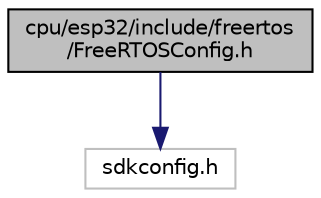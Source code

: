 digraph "cpu/esp32/include/freertos/FreeRTOSConfig.h"
{
 // LATEX_PDF_SIZE
  edge [fontname="Helvetica",fontsize="10",labelfontname="Helvetica",labelfontsize="10"];
  node [fontname="Helvetica",fontsize="10",shape=record];
  Node1 [label="cpu/esp32/include/freertos\l/FreeRTOSConfig.h",height=0.2,width=0.4,color="black", fillcolor="grey75", style="filled", fontcolor="black",tooltip="FreeRTOS configuration for ESP32 as required by ESP-IDF."];
  Node1 -> Node2 [color="midnightblue",fontsize="10",style="solid",fontname="Helvetica"];
  Node2 [label="sdkconfig.h",height=0.2,width=0.4,color="grey75", fillcolor="white", style="filled",tooltip=" "];
}
